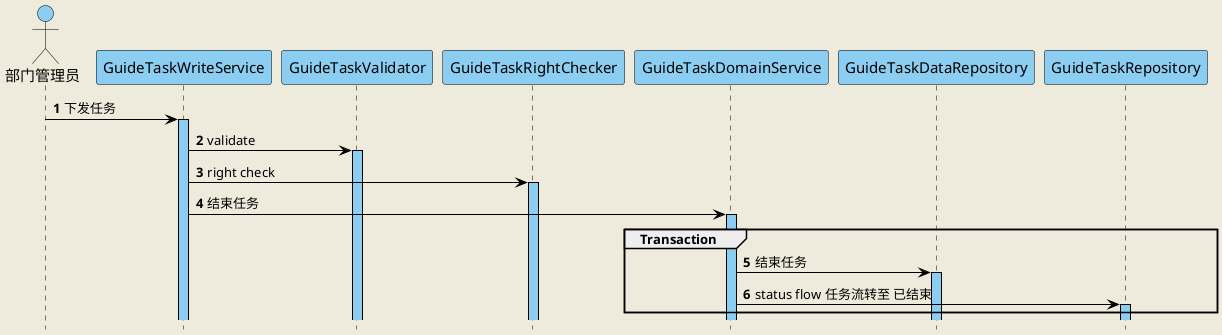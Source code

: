 @startuml
'https://plantuml.com/sequence-diagram
hide footbox
skinparam backgroundColor #EEEBDC
autoActivate on
autonumber

skinparam sequence {
ArrowColor black
ActorBorderColor black
LifeLineBorderColor black
LifeLineBackgroundColor #8CCEF1

ParticipantBorderColor black
ParticipantBackgroundColor #8CCEF1
'ParticipantFontName Impact
ParticipantFontSize 15
ParticipantFontColor black

ActorBackgroundColor #8CCEF1
ActorFontColor black
ActorFontSize 15
ActorFontName Aapex
}


actor "部门管理员" as admin
'Participant NsqClient as nsqClient
Participant GuideTaskWriteService as guideTaskWriteService
Participant GuideTaskValidator as guideTaskValidator
Participant GuideTaskRightChecker as guideTaskRightChecker
Participant GuideTaskDomainService as guideTaskDomainService
Participant GuideTaskDataRepository as guideTaskDataRepository
Participant GuideTaskRepository as guideTaskRepository

admin -> guideTaskWriteService : 下发任务

guideTaskWriteService -> guideTaskValidator : validate

guideTaskWriteService -> guideTaskRightChecker : right check

guideTaskWriteService -> guideTaskDomainService : 结束任务

group Transaction
    guideTaskDomainService -> guideTaskDataRepository : 结束任务
    guideTaskDomainService -> guideTaskRepository : status flow 任务流转至 已结束
end group



@enduml